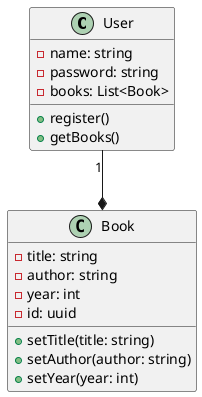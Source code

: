 @startuml

    class User {
        - name: string
        - password: string
        - books: List<Book>

        + register()
        + getBooks()
    }

    class Book {
        - title: string
        - author: string
        - year: int
        - id: uuid

        + setTitle(title: string)
        + setAuthor(author: string)
        + setYear(year: int)
    }

    User "1" --* Book
    @enduml